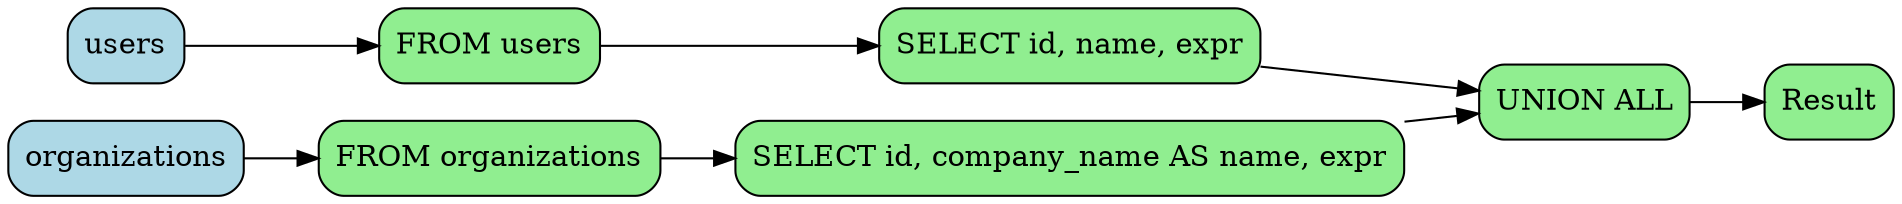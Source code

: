 digraph sqloflow {
  rankdir=LR;
  node [shape=box, style=rounded];

  // Node definitions
  node_0 [label="users", fillcolor=lightblue, style="filled,rounded"];
  node_4 [label="organizations", fillcolor=lightblue, style="filled,rounded"];
  node_1 [label="FROM users", fillcolor=lightgreen, style="filled,rounded"];
  node_2 [label="SELECT id, name, expr", fillcolor=lightgreen, style="filled,rounded"];
  node_3 [label="UNION ALL", fillcolor=lightgreen, style="filled,rounded"];
  node_5 [label="FROM organizations", fillcolor=lightgreen, style="filled,rounded"];
  node_6 [label="SELECT id, company_name AS name, expr", fillcolor=lightgreen, style="filled,rounded"];
  node_7 [label="Result", fillcolor=lightgreen, style="filled,rounded"];

  // Edges
  node_0 -> node_1 [color=black];
  node_1 -> node_2 [color=black];
  node_2 -> node_3 [color=black];
  node_4 -> node_5 [color=black];
  node_5 -> node_6 [color=black];
  node_6 -> node_3 [color=black];
  node_3 -> node_7 [color=black];
}